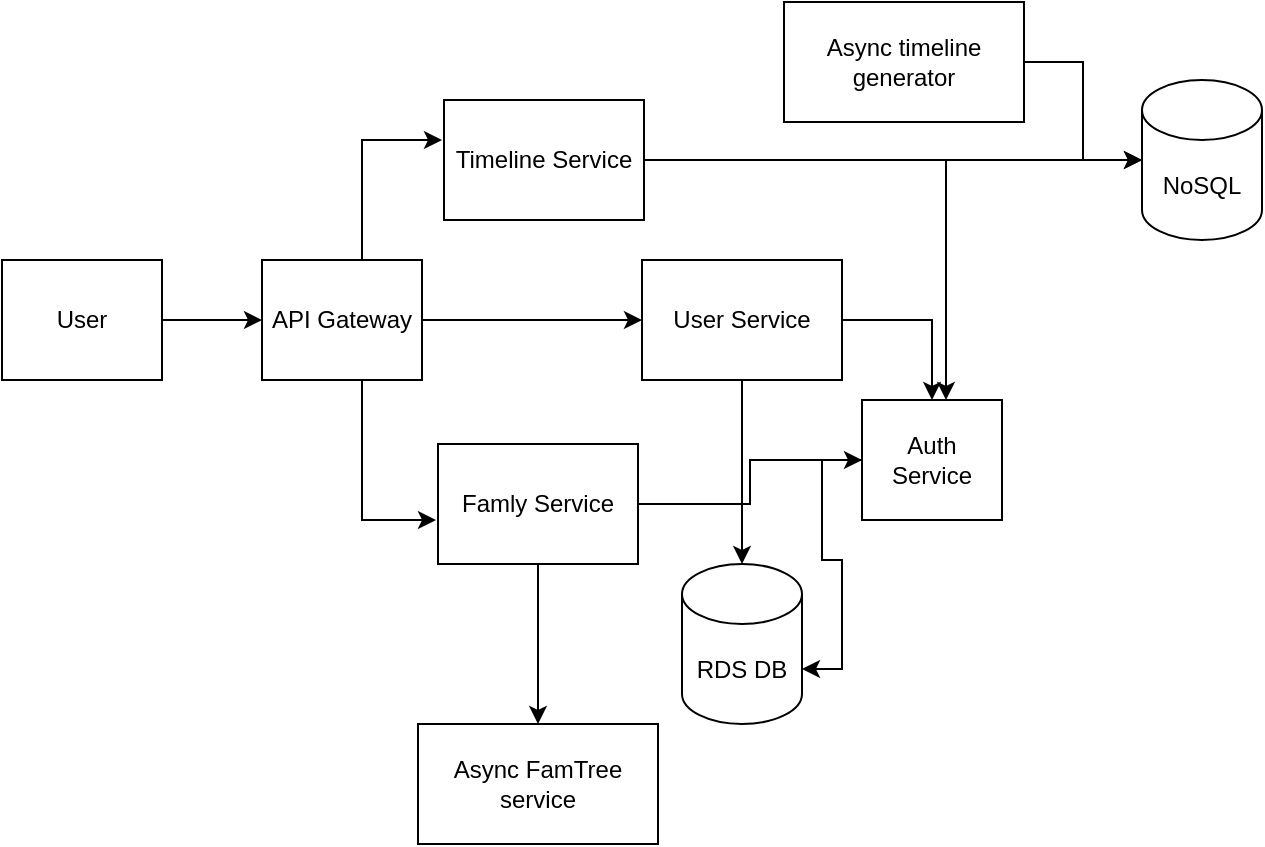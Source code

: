 <mxfile version="16.2.7" type="device"><diagram id="WhCm5ZmFoTsWfdQBm14w" name="Page-1"><mxGraphModel dx="946" dy="450" grid="1" gridSize="10" guides="1" tooltips="1" connect="1" arrows="1" fold="1" page="1" pageScale="1" pageWidth="850" pageHeight="1100" math="0" shadow="0"><root><mxCell id="0"/><mxCell id="1" parent="0"/><mxCell id="ZpB6vG9tmRsym5tFZqVS-3" value="" style="edgeStyle=orthogonalEdgeStyle;rounded=0;orthogonalLoop=1;jettySize=auto;html=1;" edge="1" parent="1" source="ZpB6vG9tmRsym5tFZqVS-1" target="ZpB6vG9tmRsym5tFZqVS-2"><mxGeometry relative="1" as="geometry"/></mxCell><mxCell id="ZpB6vG9tmRsym5tFZqVS-1" value="User" style="rounded=0;whiteSpace=wrap;html=1;" vertex="1" parent="1"><mxGeometry x="10" y="130" width="80" height="60" as="geometry"/></mxCell><mxCell id="ZpB6vG9tmRsym5tFZqVS-5" value="" style="edgeStyle=orthogonalEdgeStyle;rounded=0;orthogonalLoop=1;jettySize=auto;html=1;" edge="1" parent="1" source="ZpB6vG9tmRsym5tFZqVS-2" target="ZpB6vG9tmRsym5tFZqVS-4"><mxGeometry relative="1" as="geometry"/></mxCell><mxCell id="ZpB6vG9tmRsym5tFZqVS-9" style="edgeStyle=orthogonalEdgeStyle;rounded=0;orthogonalLoop=1;jettySize=auto;html=1;entryX=-0.01;entryY=0.617;entryDx=0;entryDy=0;entryPerimeter=0;" edge="1" parent="1" source="ZpB6vG9tmRsym5tFZqVS-2" target="ZpB6vG9tmRsym5tFZqVS-6"><mxGeometry relative="1" as="geometry"><mxPoint x="280" y="260" as="targetPoint"/><Array as="points"><mxPoint x="190" y="260"/></Array></mxGeometry></mxCell><mxCell id="ZpB6vG9tmRsym5tFZqVS-10" style="edgeStyle=orthogonalEdgeStyle;rounded=0;orthogonalLoop=1;jettySize=auto;html=1;" edge="1" parent="1" source="ZpB6vG9tmRsym5tFZqVS-2"><mxGeometry relative="1" as="geometry"><mxPoint x="230" y="70" as="targetPoint"/><Array as="points"><mxPoint x="190" y="70"/></Array></mxGeometry></mxCell><mxCell id="ZpB6vG9tmRsym5tFZqVS-2" value="API Gateway" style="whiteSpace=wrap;html=1;rounded=0;" vertex="1" parent="1"><mxGeometry x="140" y="130" width="80" height="60" as="geometry"/></mxCell><mxCell id="ZpB6vG9tmRsym5tFZqVS-12" value="" style="edgeStyle=orthogonalEdgeStyle;rounded=0;orthogonalLoop=1;jettySize=auto;html=1;" edge="1" parent="1" source="ZpB6vG9tmRsym5tFZqVS-4" target="ZpB6vG9tmRsym5tFZqVS-11"><mxGeometry relative="1" as="geometry"/></mxCell><mxCell id="ZpB6vG9tmRsym5tFZqVS-21" value="" style="edgeStyle=orthogonalEdgeStyle;rounded=0;orthogonalLoop=1;jettySize=auto;html=1;" edge="1" parent="1" source="ZpB6vG9tmRsym5tFZqVS-4" target="ZpB6vG9tmRsym5tFZqVS-20"><mxGeometry relative="1" as="geometry"/></mxCell><mxCell id="ZpB6vG9tmRsym5tFZqVS-4" value="User Service" style="whiteSpace=wrap;html=1;rounded=0;" vertex="1" parent="1"><mxGeometry x="330" y="130" width="100" height="60" as="geometry"/></mxCell><mxCell id="ZpB6vG9tmRsym5tFZqVS-14" value="" style="edgeStyle=orthogonalEdgeStyle;rounded=0;orthogonalLoop=1;jettySize=auto;html=1;" edge="1" parent="1" source="ZpB6vG9tmRsym5tFZqVS-6" target="ZpB6vG9tmRsym5tFZqVS-13"><mxGeometry relative="1" as="geometry"/></mxCell><mxCell id="ZpB6vG9tmRsym5tFZqVS-22" style="edgeStyle=orthogonalEdgeStyle;rounded=0;orthogonalLoop=1;jettySize=auto;html=1;entryX=0;entryY=0.5;entryDx=0;entryDy=0;" edge="1" parent="1" source="ZpB6vG9tmRsym5tFZqVS-6" target="ZpB6vG9tmRsym5tFZqVS-20"><mxGeometry relative="1" as="geometry"/></mxCell><mxCell id="ZpB6vG9tmRsym5tFZqVS-6" value="Famly Service" style="whiteSpace=wrap;html=1;rounded=0;" vertex="1" parent="1"><mxGeometry x="228" y="222" width="100" height="60" as="geometry"/></mxCell><mxCell id="ZpB6vG9tmRsym5tFZqVS-19" style="edgeStyle=orthogonalEdgeStyle;rounded=0;orthogonalLoop=1;jettySize=auto;html=1;entryX=0;entryY=0.5;entryDx=0;entryDy=0;entryPerimeter=0;" edge="1" parent="1" source="ZpB6vG9tmRsym5tFZqVS-7" target="ZpB6vG9tmRsym5tFZqVS-17"><mxGeometry relative="1" as="geometry"><mxPoint x="570" y="80" as="targetPoint"/></mxGeometry></mxCell><mxCell id="ZpB6vG9tmRsym5tFZqVS-23" style="edgeStyle=orthogonalEdgeStyle;rounded=0;orthogonalLoop=1;jettySize=auto;html=1;" edge="1" parent="1" source="ZpB6vG9tmRsym5tFZqVS-7"><mxGeometry relative="1" as="geometry"><mxPoint x="482" y="200" as="targetPoint"/><Array as="points"><mxPoint x="482" y="80"/></Array></mxGeometry></mxCell><mxCell id="ZpB6vG9tmRsym5tFZqVS-7" value="Timeline Service" style="whiteSpace=wrap;html=1;rounded=0;" vertex="1" parent="1"><mxGeometry x="231" y="50" width="100" height="60" as="geometry"/></mxCell><mxCell id="ZpB6vG9tmRsym5tFZqVS-11" value="RDS DB" style="shape=cylinder3;whiteSpace=wrap;html=1;boundedLbl=1;backgroundOutline=1;size=15;" vertex="1" parent="1"><mxGeometry x="350" y="282" width="60" height="80" as="geometry"/></mxCell><mxCell id="ZpB6vG9tmRsym5tFZqVS-13" value="Async FamTree service" style="whiteSpace=wrap;html=1;rounded=0;" vertex="1" parent="1"><mxGeometry x="218" y="362" width="120" height="60" as="geometry"/></mxCell><mxCell id="ZpB6vG9tmRsym5tFZqVS-18" value="" style="edgeStyle=orthogonalEdgeStyle;rounded=0;orthogonalLoop=1;jettySize=auto;html=1;" edge="1" parent="1" source="ZpB6vG9tmRsym5tFZqVS-15" target="ZpB6vG9tmRsym5tFZqVS-17"><mxGeometry relative="1" as="geometry"/></mxCell><mxCell id="ZpB6vG9tmRsym5tFZqVS-15" value="Async timeline generator" style="whiteSpace=wrap;html=1;rounded=0;" vertex="1" parent="1"><mxGeometry x="401" y="1" width="120" height="60" as="geometry"/></mxCell><mxCell id="ZpB6vG9tmRsym5tFZqVS-17" value="NoSQL" style="shape=cylinder3;whiteSpace=wrap;html=1;boundedLbl=1;backgroundOutline=1;size=15;" vertex="1" parent="1"><mxGeometry x="580" y="40" width="60" height="80" as="geometry"/></mxCell><mxCell id="ZpB6vG9tmRsym5tFZqVS-24" style="edgeStyle=orthogonalEdgeStyle;rounded=0;orthogonalLoop=1;jettySize=auto;html=1;entryX=1;entryY=0;entryDx=0;entryDy=52.5;entryPerimeter=0;" edge="1" parent="1" source="ZpB6vG9tmRsym5tFZqVS-20" target="ZpB6vG9tmRsym5tFZqVS-11"><mxGeometry relative="1" as="geometry"/></mxCell><mxCell id="ZpB6vG9tmRsym5tFZqVS-20" value="Auth Service" style="whiteSpace=wrap;html=1;rounded=0;" vertex="1" parent="1"><mxGeometry x="440" y="200" width="70" height="60" as="geometry"/></mxCell></root></mxGraphModel></diagram></mxfile>